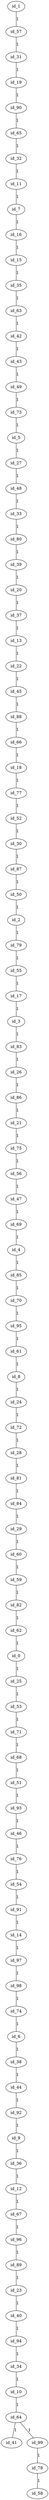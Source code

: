 graph GR{
id_0;
id_1;
id_2;
id_3;
id_4;
id_5;
id_6;
id_7;
id_8;
id_9;
id_10;
id_11;
id_12;
id_13;
id_14;
id_15;
id_16;
id_17;
id_18;
id_19;
id_20;
id_21;
id_22;
id_23;
id_24;
id_25;
id_26;
id_27;
id_28;
id_29;
id_30;
id_31;
id_32;
id_33;
id_34;
id_35;
id_36;
id_37;
id_38;
id_39;
id_40;
id_41;
id_42;
id_43;
id_44;
id_45;
id_46;
id_47;
id_48;
id_49;
id_50;
id_51;
id_52;
id_53;
id_54;
id_55;
id_56;
id_57;
id_58;
id_59;
id_60;
id_61;
id_62;
id_63;
id_64;
id_65;
id_66;
id_67;
id_68;
id_69;
id_70;
id_71;
id_72;
id_73;
id_74;
id_75;
id_76;
id_77;
id_78;
id_79;
id_80;
id_81;
id_82;
id_83;
id_84;
id_85;
id_86;
id_87;
id_88;
id_89;
id_90;
id_91;
id_92;
id_93;
id_94;
id_95;
id_96;
id_97;
id_98;
id_99;
id_1--id_57[label=1];
id_57--id_31[label=1];
id_31--id_19[label=1];
id_19--id_90[label=1];
id_90--id_65[label=1];
id_65--id_32[label=1];
id_32--id_11[label=1];
id_11--id_7[label=1];
id_7--id_16[label=1];
id_16--id_15[label=1];
id_15--id_35[label=1];
id_35--id_63[label=1];
id_63--id_42[label=1];
id_42--id_43[label=1];
id_43--id_49[label=1];
id_49--id_73[label=1];
id_73--id_5[label=1];
id_5--id_27[label=1];
id_27--id_48[label=1];
id_48--id_33[label=1];
id_33--id_80[label=1];
id_80--id_39[label=1];
id_39--id_20[label=1];
id_20--id_37[label=1];
id_37--id_13[label=1];
id_13--id_22[label=1];
id_22--id_45[label=1];
id_45--id_88[label=1];
id_88--id_66[label=1];
id_66--id_18[label=1];
id_18--id_77[label=1];
id_77--id_52[label=1];
id_52--id_30[label=1];
id_30--id_87[label=1];
id_87--id_50[label=1];
id_50--id_2[label=1];
id_2--id_79[label=1];
id_79--id_55[label=1];
id_55--id_17[label=1];
id_17--id_3[label=1];
id_3--id_83[label=1];
id_83--id_26[label=1];
id_26--id_86[label=1];
id_86--id_21[label=1];
id_21--id_75[label=1];
id_75--id_56[label=1];
id_56--id_47[label=1];
id_47--id_69[label=1];
id_69--id_4[label=1];
id_4--id_85[label=1];
id_85--id_70[label=1];
id_70--id_95[label=1];
id_95--id_61[label=1];
id_61--id_8[label=1];
id_8--id_24[label=1];
id_24--id_72[label=1];
id_72--id_28[label=1];
id_28--id_81[label=1];
id_81--id_84[label=1];
id_84--id_29[label=1];
id_29--id_60[label=1];
id_60--id_59[label=1];
id_59--id_82[label=1];
id_82--id_62[label=1];
id_62--id_0[label=1];
id_0--id_25[label=1];
id_25--id_53[label=1];
id_53--id_71[label=1];
id_71--id_68[label=1];
id_68--id_51[label=1];
id_51--id_93[label=1];
id_93--id_46[label=1];
id_46--id_76[label=1];
id_76--id_54[label=1];
id_54--id_91[label=1];
id_91--id_14[label=1];
id_14--id_97[label=1];
id_97--id_98[label=1];
id_98--id_74[label=1];
id_74--id_6[label=1];
id_6--id_38[label=1];
id_38--id_44[label=1];
id_44--id_92[label=1];
id_92--id_9[label=1];
id_9--id_36[label=1];
id_36--id_12[label=1];
id_12--id_67[label=1];
id_67--id_96[label=1];
id_96--id_89[label=1];
id_89--id_23[label=1];
id_23--id_40[label=1];
id_40--id_94[label=1];
id_94--id_34[label=1];
id_34--id_10[label=1];
id_10--id_64[label=1];
id_64--id_41[label=1];
id_64--id_99[label=1];
id_99--id_78[label=1];
id_78--id_58[label=1];
}